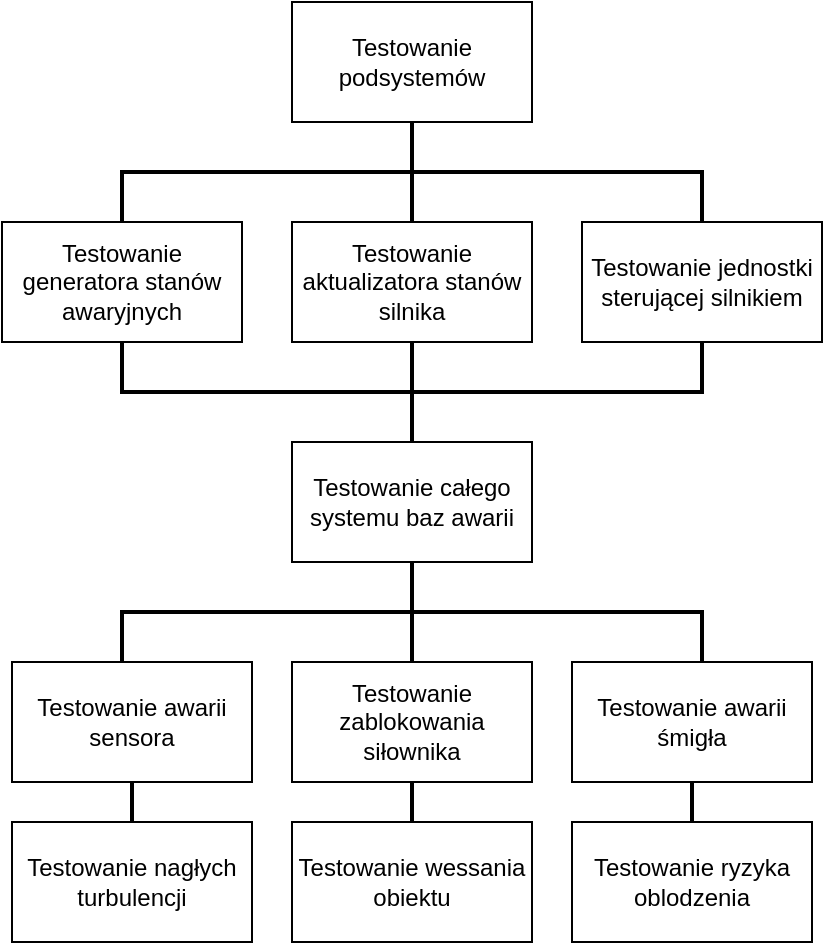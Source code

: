 <mxfile version="20.8.10" type="device"><diagram id="4C_idAqjz9D28KLcITlE" name="Strona-1"><mxGraphModel dx="989" dy="527" grid="1" gridSize="10" guides="1" tooltips="1" connect="1" arrows="1" fold="1" page="1" pageScale="1" pageWidth="1169" pageHeight="827" math="0" shadow="0"><root><mxCell id="0"/><mxCell id="1" parent="0"/><mxCell id="iVbuul77KlkdyW7l2i90-7" value="" style="endArrow=none;html=1;rounded=0;strokeWidth=2;entryX=0.5;entryY=1;entryDx=0;entryDy=0;" parent="1" source="WrEB7TBgZrxZt5BDG0dt-16" target="WrEB7TBgZrxZt5BDG0dt-9" edge="1"><mxGeometry width="50" height="50" relative="1" as="geometry"><mxPoint x="425" y="760" as="sourcePoint"/><mxPoint x="295" y="650" as="targetPoint"/></mxGeometry></mxCell><mxCell id="WrEB7TBgZrxZt5BDG0dt-1" value="Testowanie podsystemów" style="rounded=0;whiteSpace=wrap;html=1;" parent="1" vertex="1"><mxGeometry x="215" y="170" width="120" height="60" as="geometry"/></mxCell><mxCell id="WrEB7TBgZrxZt5BDG0dt-2" value="Testowanie całego systemu baz awarii" style="rounded=0;whiteSpace=wrap;html=1;" parent="1" vertex="1"><mxGeometry x="215" y="390" width="120" height="60" as="geometry"/></mxCell><mxCell id="WrEB7TBgZrxZt5BDG0dt-3" value="Testowanie generatora stanów awaryjnych" style="rounded=0;whiteSpace=wrap;html=1;" parent="1" vertex="1"><mxGeometry x="70" y="280" width="120" height="60" as="geometry"/></mxCell><mxCell id="WrEB7TBgZrxZt5BDG0dt-4" value="Testowanie aktualizatora stanów silnika" style="rounded=0;whiteSpace=wrap;html=1;" parent="1" vertex="1"><mxGeometry x="215" y="280" width="120" height="60" as="geometry"/></mxCell><mxCell id="WrEB7TBgZrxZt5BDG0dt-5" value="Testowanie jednostki sterującej silnikiem" style="rounded=0;whiteSpace=wrap;html=1;" parent="1" vertex="1"><mxGeometry x="360" y="280" width="120" height="60" as="geometry"/></mxCell><mxCell id="WrEB7TBgZrxZt5BDG0dt-6" value="Testowanie awarii sensora" style="rounded=0;whiteSpace=wrap;html=1;" parent="1" vertex="1"><mxGeometry x="75" y="500" width="120" height="60" as="geometry"/></mxCell><mxCell id="WrEB7TBgZrxZt5BDG0dt-7" value="Testowanie awarii śmigła" style="rounded=0;whiteSpace=wrap;html=1;" parent="1" vertex="1"><mxGeometry x="355" y="500" width="120" height="60" as="geometry"/></mxCell><mxCell id="WrEB7TBgZrxZt5BDG0dt-8" value="Testowanie ryzyka oblodzenia" style="rounded=0;whiteSpace=wrap;html=1;" parent="1" vertex="1"><mxGeometry x="355" y="580" width="120" height="60" as="geometry"/></mxCell><mxCell id="WrEB7TBgZrxZt5BDG0dt-9" value="Testowanie wessania obiektu" style="rounded=0;whiteSpace=wrap;html=1;" parent="1" vertex="1"><mxGeometry x="215" y="580" width="120" height="60" as="geometry"/></mxCell><mxCell id="WrEB7TBgZrxZt5BDG0dt-10" value="Testowanie nagłych turbulencji" style="rounded=0;whiteSpace=wrap;html=1;" parent="1" vertex="1"><mxGeometry x="75" y="580" width="120" height="60" as="geometry"/></mxCell><mxCell id="WrEB7TBgZrxZt5BDG0dt-11" value="Testowanie zablokowania siłownika" style="rounded=0;whiteSpace=wrap;html=1;" parent="1" vertex="1"><mxGeometry x="215" y="500" width="120" height="60" as="geometry"/></mxCell><mxCell id="WrEB7TBgZrxZt5BDG0dt-14" value="" style="strokeWidth=2;html=1;shape=mxgraph.flowchart.annotation_2;align=left;labelPosition=right;pointerEvents=1;direction=south;" parent="1" vertex="1"><mxGeometry x="130" y="230" width="290" height="50" as="geometry"/></mxCell><mxCell id="WrEB7TBgZrxZt5BDG0dt-15" value="" style="endArrow=none;html=1;rounded=0;strokeWidth=2;exitX=1;exitY=0.5;exitDx=0;exitDy=0;exitPerimeter=0;" parent="1" source="WrEB7TBgZrxZt5BDG0dt-14" edge="1"><mxGeometry width="50" height="50" relative="1" as="geometry"><mxPoint x="274.5" y="269" as="sourcePoint"/><mxPoint x="275" y="250" as="targetPoint"/><Array as="points"><mxPoint x="275" y="270"/></Array></mxGeometry></mxCell><mxCell id="WrEB7TBgZrxZt5BDG0dt-16" value="" style="strokeWidth=2;html=1;shape=mxgraph.flowchart.annotation_2;align=left;labelPosition=right;pointerEvents=1;direction=south;" parent="1" vertex="1"><mxGeometry x="130" y="450" width="290" height="50" as="geometry"/></mxCell><mxCell id="WrEB7TBgZrxZt5BDG0dt-17" value="" style="endArrow=none;html=1;rounded=0;strokeWidth=2;exitX=1;exitY=0.5;exitDx=0;exitDy=0;exitPerimeter=0;" parent="1" source="WrEB7TBgZrxZt5BDG0dt-16" edge="1"><mxGeometry width="50" height="50" relative="1" as="geometry"><mxPoint x="274.5" y="489" as="sourcePoint"/><mxPoint x="275" y="470" as="targetPoint"/><Array as="points"><mxPoint x="275" y="490"/></Array></mxGeometry></mxCell><mxCell id="iVbuul77KlkdyW7l2i90-1" value="" style="strokeWidth=2;html=1;shape=mxgraph.flowchart.annotation_2;align=left;labelPosition=right;pointerEvents=1;direction=south;rotation=-180;" parent="1" vertex="1"><mxGeometry x="130" y="340" width="290" height="50" as="geometry"/></mxCell><mxCell id="iVbuul77KlkdyW7l2i90-4" value="" style="endArrow=none;html=1;rounded=0;exitX=1;exitY=0.5;exitDx=0;exitDy=0;exitPerimeter=0;entryX=0;entryY=0.5;entryDx=0;entryDy=0;entryPerimeter=0;strokeWidth=2;" parent="1" source="iVbuul77KlkdyW7l2i90-1" target="iVbuul77KlkdyW7l2i90-1" edge="1"><mxGeometry width="50" height="50" relative="1" as="geometry"><mxPoint x="580" y="330" as="sourcePoint"/><mxPoint x="630" y="280" as="targetPoint"/></mxGeometry></mxCell><mxCell id="iVbuul77KlkdyW7l2i90-5" value="" style="endArrow=none;html=1;rounded=0;strokeWidth=2;exitX=0.5;exitY=1;exitDx=0;exitDy=0;entryX=0.5;entryY=0;entryDx=0;entryDy=0;" parent="1" source="WrEB7TBgZrxZt5BDG0dt-6" target="WrEB7TBgZrxZt5BDG0dt-10" edge="1"><mxGeometry width="50" height="50" relative="1" as="geometry"><mxPoint x="195" y="720" as="sourcePoint"/><mxPoint x="245" y="670" as="targetPoint"/></mxGeometry></mxCell><mxCell id="iVbuul77KlkdyW7l2i90-6" value="" style="endArrow=none;html=1;rounded=0;strokeWidth=2;entryX=0.5;entryY=0;entryDx=0;entryDy=0;exitX=0.5;exitY=1;exitDx=0;exitDy=0;" parent="1" source="WrEB7TBgZrxZt5BDG0dt-7" target="WrEB7TBgZrxZt5BDG0dt-8" edge="1"><mxGeometry width="50" height="50" relative="1" as="geometry"><mxPoint x="205" y="730" as="sourcePoint"/><mxPoint x="255" y="680" as="targetPoint"/></mxGeometry></mxCell></root></mxGraphModel></diagram></mxfile>